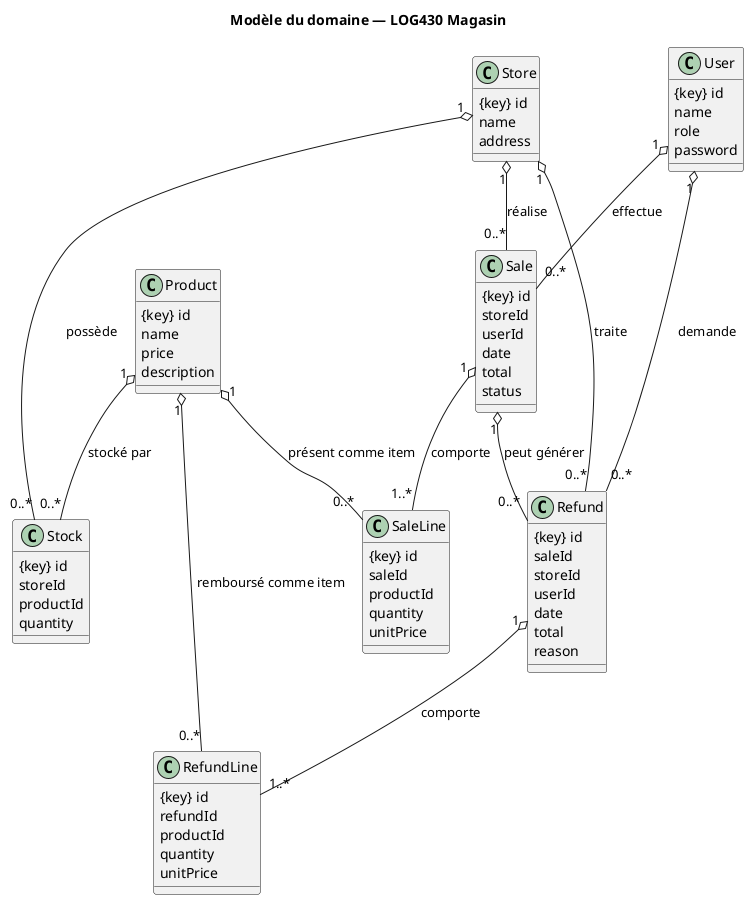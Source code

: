 @startuml MDD Magasin
title Modèle du domaine — LOG430 Magasin 

'–––––––––––  Entités  –––––––––––
class Product {
    {key} id
    name
    price
    description
}

class Store {
    {key} id
    name
    address
}

class Stock {
    {key} id
    storeId
    productId
    quantity
}

class User {
    {key} id
    name
    role
    password
}

class Sale {
    {key} id
    storeId
    userId
    date
    total
    status
}

class SaleLine {
    {key} id
    saleId
    productId
    quantity
    unitPrice
}

class Refund {
    {key} id
    saleId
    storeId
    userId
    date
    total
    reason
}

class RefundLine {
    {key} id
    refundId
    productId
    quantity
    unitPrice
}

'–––––––––––  Associations & cardinalités  –––––––––––
Store     "1"     o--  "0..*" Stock        : possède
Product   "1"     o--  "0..*" Stock        : stocké par
Store     "1"     o--  "0..*" Sale         : réalise
Store     "1"     o--  "0..*" Refund       : traite
User      "1"     o--  "0..*" Sale         : effectue
User      "1"     o--  "0..*" Refund       : demande
Sale      "1"     o--  "1..*" SaleLine     : comporte
Sale      "1"     o--  "0..*" Refund       : peut générer
Product   "1"     o--  "0..*" SaleLine     : présent comme item
Refund    "1"     o--  "1..*" RefundLine   : comporte
Product   "1"     o--  "0..*" RefundLine   : remboursé comme item
@enduml
